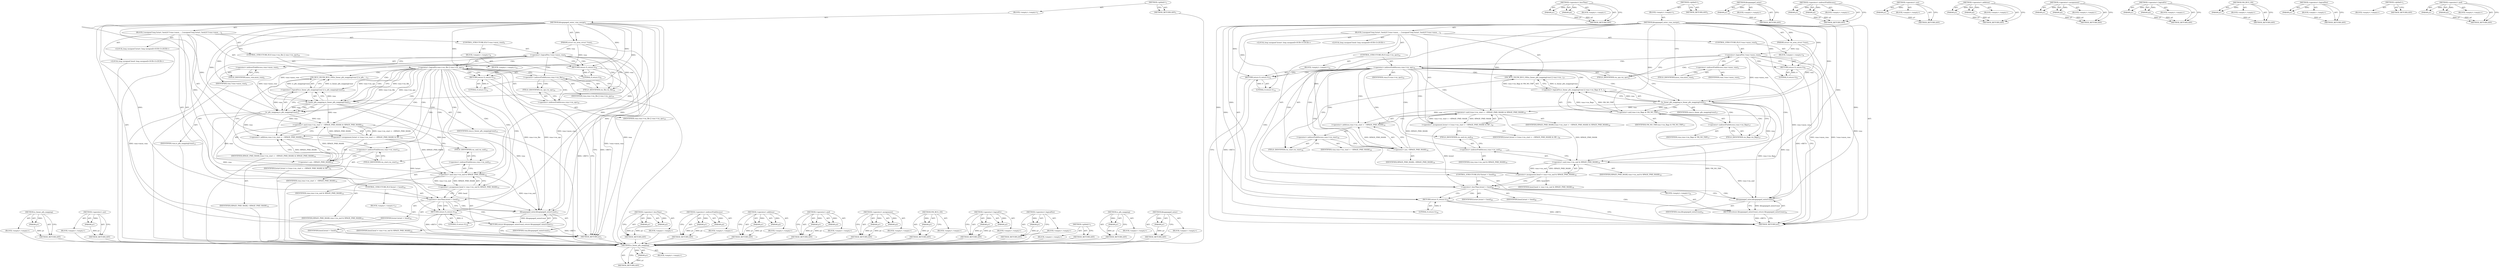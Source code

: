 digraph "&lt;operator&gt;.and" {
vulnerable_104 [label=<(METHOD,is_linear_pfn_mapping)>];
vulnerable_105 [label=<(PARAM,p1)>];
vulnerable_106 [label=<(BLOCK,&lt;empty&gt;,&lt;empty&gt;)>];
vulnerable_107 [label=<(METHOD_RETURN,ANY)>];
vulnerable_127 [label=<(METHOD,&lt;operator&gt;.not)>];
vulnerable_128 [label=<(PARAM,p1)>];
vulnerable_129 [label=<(BLOCK,&lt;empty&gt;,&lt;empty&gt;)>];
vulnerable_130 [label=<(METHOD_RETURN,ANY)>];
vulnerable_6 [label=<(METHOD,&lt;global&gt;)<SUB>1</SUB>>];
vulnerable_7 [label=<(BLOCK,&lt;empty&gt;,&lt;empty&gt;)<SUB>1</SUB>>];
vulnerable_8 [label=<(METHOD,khugepaged_enter_vma_merge)<SUB>1</SUB>>];
vulnerable_9 [label=<(PARAM,struct vm_area_struct *vma)<SUB>1</SUB>>];
vulnerable_10 [label=<(BLOCK,{
	unsigned long hstart, hend;
	if (!vma-&gt;anon_...,{
	unsigned long hstart, hend;
	if (!vma-&gt;anon_...)<SUB>2</SUB>>];
vulnerable_11 [label="<(LOCAL,long unsigned hstart: long unsigned)<SUB>3</SUB>>"];
vulnerable_12 [label="<(LOCAL,long unsigned hend: long unsigned)<SUB>3</SUB>>"];
vulnerable_13 [label=<(CONTROL_STRUCTURE,IF,if (!vma-&gt;anon_vma))<SUB>4</SUB>>];
vulnerable_14 [label=<(&lt;operator&gt;.logicalNot,!vma-&gt;anon_vma)<SUB>4</SUB>>];
vulnerable_15 [label=<(&lt;operator&gt;.indirectFieldAccess,vma-&gt;anon_vma)<SUB>4</SUB>>];
vulnerable_16 [label=<(IDENTIFIER,vma,!vma-&gt;anon_vma)<SUB>4</SUB>>];
vulnerable_17 [label=<(FIELD_IDENTIFIER,anon_vma,anon_vma)<SUB>4</SUB>>];
vulnerable_18 [label=<(BLOCK,&lt;empty&gt;,&lt;empty&gt;)<SUB>9</SUB>>];
vulnerable_19 [label=<(RETURN,return 0;,return 0;)<SUB>9</SUB>>];
vulnerable_20 [label=<(LITERAL,0,return 0;)<SUB>9</SUB>>];
vulnerable_21 [label=<(CONTROL_STRUCTURE,IF,if (vma-&gt;vm_file || vma-&gt;vm_ops))<SUB>10</SUB>>];
vulnerable_22 [label=<(&lt;operator&gt;.logicalOr,vma-&gt;vm_file || vma-&gt;vm_ops)<SUB>10</SUB>>];
vulnerable_23 [label=<(&lt;operator&gt;.indirectFieldAccess,vma-&gt;vm_file)<SUB>10</SUB>>];
vulnerable_24 [label=<(IDENTIFIER,vma,vma-&gt;vm_file || vma-&gt;vm_ops)<SUB>10</SUB>>];
vulnerable_25 [label=<(FIELD_IDENTIFIER,vm_file,vm_file)<SUB>10</SUB>>];
vulnerable_26 [label=<(&lt;operator&gt;.indirectFieldAccess,vma-&gt;vm_ops)<SUB>10</SUB>>];
vulnerable_27 [label=<(IDENTIFIER,vma,vma-&gt;vm_file || vma-&gt;vm_ops)<SUB>10</SUB>>];
vulnerable_28 [label=<(FIELD_IDENTIFIER,vm_ops,vm_ops)<SUB>10</SUB>>];
vulnerable_29 [label=<(BLOCK,&lt;empty&gt;,&lt;empty&gt;)<SUB>12</SUB>>];
vulnerable_30 [label=<(RETURN,return 0;,return 0;)<SUB>12</SUB>>];
vulnerable_31 [label=<(LITERAL,0,return 0;)<SUB>12</SUB>>];
vulnerable_32 [label=<(VM_BUG_ON,VM_BUG_ON(is_linear_pfn_mapping(vma) || is_pfn_...)<SUB>13</SUB>>];
vulnerable_33 [label=<(&lt;operator&gt;.logicalOr,is_linear_pfn_mapping(vma) || is_pfn_mapping(vma))<SUB>13</SUB>>];
vulnerable_34 [label=<(is_linear_pfn_mapping,is_linear_pfn_mapping(vma))<SUB>13</SUB>>];
vulnerable_35 [label=<(IDENTIFIER,vma,is_linear_pfn_mapping(vma))<SUB>13</SUB>>];
vulnerable_36 [label=<(is_pfn_mapping,is_pfn_mapping(vma))<SUB>13</SUB>>];
vulnerable_37 [label=<(IDENTIFIER,vma,is_pfn_mapping(vma))<SUB>13</SUB>>];
vulnerable_38 [label=<(&lt;operator&gt;.assignment,hstart = (vma-&gt;vm_start + ~HPAGE_PMD_MASK) &amp; HP...)<SUB>14</SUB>>];
vulnerable_39 [label=<(IDENTIFIER,hstart,hstart = (vma-&gt;vm_start + ~HPAGE_PMD_MASK) &amp; HP...)<SUB>14</SUB>>];
vulnerable_40 [label=<(&lt;operator&gt;.and,(vma-&gt;vm_start + ~HPAGE_PMD_MASK) &amp; HPAGE_PMD_MASK)<SUB>14</SUB>>];
vulnerable_41 [label=<(&lt;operator&gt;.addition,vma-&gt;vm_start + ~HPAGE_PMD_MASK)<SUB>14</SUB>>];
vulnerable_42 [label=<(&lt;operator&gt;.indirectFieldAccess,vma-&gt;vm_start)<SUB>14</SUB>>];
vulnerable_43 [label=<(IDENTIFIER,vma,vma-&gt;vm_start + ~HPAGE_PMD_MASK)<SUB>14</SUB>>];
vulnerable_44 [label=<(FIELD_IDENTIFIER,vm_start,vm_start)<SUB>14</SUB>>];
vulnerable_45 [label=<(&lt;operator&gt;.not,~HPAGE_PMD_MASK)<SUB>14</SUB>>];
vulnerable_46 [label=<(IDENTIFIER,HPAGE_PMD_MASK,~HPAGE_PMD_MASK)<SUB>14</SUB>>];
vulnerable_47 [label=<(IDENTIFIER,HPAGE_PMD_MASK,(vma-&gt;vm_start + ~HPAGE_PMD_MASK) &amp; HPAGE_PMD_MASK)<SUB>14</SUB>>];
vulnerable_48 [label=<(&lt;operator&gt;.assignment,hend = vma-&gt;vm_end &amp; HPAGE_PMD_MASK)<SUB>15</SUB>>];
vulnerable_49 [label=<(IDENTIFIER,hend,hend = vma-&gt;vm_end &amp; HPAGE_PMD_MASK)<SUB>15</SUB>>];
vulnerable_50 [label=<(&lt;operator&gt;.and,vma-&gt;vm_end &amp; HPAGE_PMD_MASK)<SUB>15</SUB>>];
vulnerable_51 [label=<(&lt;operator&gt;.indirectFieldAccess,vma-&gt;vm_end)<SUB>15</SUB>>];
vulnerable_52 [label=<(IDENTIFIER,vma,vma-&gt;vm_end &amp; HPAGE_PMD_MASK)<SUB>15</SUB>>];
vulnerable_53 [label=<(FIELD_IDENTIFIER,vm_end,vm_end)<SUB>15</SUB>>];
vulnerable_54 [label=<(IDENTIFIER,HPAGE_PMD_MASK,vma-&gt;vm_end &amp; HPAGE_PMD_MASK)<SUB>15</SUB>>];
vulnerable_55 [label=<(CONTROL_STRUCTURE,IF,if (hstart &lt; hend))<SUB>16</SUB>>];
vulnerable_56 [label=<(&lt;operator&gt;.lessThan,hstart &lt; hend)<SUB>16</SUB>>];
vulnerable_57 [label=<(IDENTIFIER,hstart,hstart &lt; hend)<SUB>16</SUB>>];
vulnerable_58 [label=<(IDENTIFIER,hend,hstart &lt; hend)<SUB>16</SUB>>];
vulnerable_59 [label=<(BLOCK,&lt;empty&gt;,&lt;empty&gt;)<SUB>17</SUB>>];
vulnerable_60 [label=<(RETURN,return khugepaged_enter(vma);,return khugepaged_enter(vma);)<SUB>17</SUB>>];
vulnerable_61 [label=<(khugepaged_enter,khugepaged_enter(vma))<SUB>17</SUB>>];
vulnerable_62 [label=<(IDENTIFIER,vma,khugepaged_enter(vma))<SUB>17</SUB>>];
vulnerable_63 [label=<(RETURN,return 0;,return 0;)<SUB>18</SUB>>];
vulnerable_64 [label=<(LITERAL,0,return 0;)<SUB>18</SUB>>];
vulnerable_65 [label=<(METHOD_RETURN,int)<SUB>1</SUB>>];
vulnerable_67 [label=<(METHOD_RETURN,ANY)<SUB>1</SUB>>];
vulnerable_131 [label=<(METHOD,&lt;operator&gt;.lessThan)>];
vulnerable_132 [label=<(PARAM,p1)>];
vulnerable_133 [label=<(PARAM,p2)>];
vulnerable_134 [label=<(BLOCK,&lt;empty&gt;,&lt;empty&gt;)>];
vulnerable_135 [label=<(METHOD_RETURN,ANY)>];
vulnerable_90 [label=<(METHOD,&lt;operator&gt;.indirectFieldAccess)>];
vulnerable_91 [label=<(PARAM,p1)>];
vulnerable_92 [label=<(PARAM,p2)>];
vulnerable_93 [label=<(BLOCK,&lt;empty&gt;,&lt;empty&gt;)>];
vulnerable_94 [label=<(METHOD_RETURN,ANY)>];
vulnerable_122 [label=<(METHOD,&lt;operator&gt;.addition)>];
vulnerable_123 [label=<(PARAM,p1)>];
vulnerable_124 [label=<(PARAM,p2)>];
vulnerable_125 [label=<(BLOCK,&lt;empty&gt;,&lt;empty&gt;)>];
vulnerable_126 [label=<(METHOD_RETURN,ANY)>];
vulnerable_117 [label=<(METHOD,&lt;operator&gt;.and)>];
vulnerable_118 [label=<(PARAM,p1)>];
vulnerable_119 [label=<(PARAM,p2)>];
vulnerable_120 [label=<(BLOCK,&lt;empty&gt;,&lt;empty&gt;)>];
vulnerable_121 [label=<(METHOD_RETURN,ANY)>];
vulnerable_112 [label=<(METHOD,&lt;operator&gt;.assignment)>];
vulnerable_113 [label=<(PARAM,p1)>];
vulnerable_114 [label=<(PARAM,p2)>];
vulnerable_115 [label=<(BLOCK,&lt;empty&gt;,&lt;empty&gt;)>];
vulnerable_116 [label=<(METHOD_RETURN,ANY)>];
vulnerable_100 [label=<(METHOD,VM_BUG_ON)>];
vulnerable_101 [label=<(PARAM,p1)>];
vulnerable_102 [label=<(BLOCK,&lt;empty&gt;,&lt;empty&gt;)>];
vulnerable_103 [label=<(METHOD_RETURN,ANY)>];
vulnerable_95 [label=<(METHOD,&lt;operator&gt;.logicalOr)>];
vulnerable_96 [label=<(PARAM,p1)>];
vulnerable_97 [label=<(PARAM,p2)>];
vulnerable_98 [label=<(BLOCK,&lt;empty&gt;,&lt;empty&gt;)>];
vulnerable_99 [label=<(METHOD_RETURN,ANY)>];
vulnerable_86 [label=<(METHOD,&lt;operator&gt;.logicalNot)>];
vulnerable_87 [label=<(PARAM,p1)>];
vulnerable_88 [label=<(BLOCK,&lt;empty&gt;,&lt;empty&gt;)>];
vulnerable_89 [label=<(METHOD_RETURN,ANY)>];
vulnerable_80 [label=<(METHOD,&lt;global&gt;)<SUB>1</SUB>>];
vulnerable_81 [label=<(BLOCK,&lt;empty&gt;,&lt;empty&gt;)>];
vulnerable_82 [label=<(METHOD_RETURN,ANY)>];
vulnerable_108 [label=<(METHOD,is_pfn_mapping)>];
vulnerable_109 [label=<(PARAM,p1)>];
vulnerable_110 [label=<(BLOCK,&lt;empty&gt;,&lt;empty&gt;)>];
vulnerable_111 [label=<(METHOD_RETURN,ANY)>];
vulnerable_136 [label=<(METHOD,khugepaged_enter)>];
vulnerable_137 [label=<(PARAM,p1)>];
vulnerable_138 [label=<(BLOCK,&lt;empty&gt;,&lt;empty&gt;)>];
vulnerable_139 [label=<(METHOD_RETURN,ANY)>];
fixed_103 [label=<(METHOD,is_linear_pfn_mapping)>];
fixed_104 [label=<(PARAM,p1)>];
fixed_105 [label=<(BLOCK,&lt;empty&gt;,&lt;empty&gt;)>];
fixed_106 [label=<(METHOD_RETURN,ANY)>];
fixed_126 [label=<(METHOD,&lt;operator&gt;.lessThan)>];
fixed_127 [label=<(PARAM,p1)>];
fixed_128 [label=<(PARAM,p2)>];
fixed_129 [label=<(BLOCK,&lt;empty&gt;,&lt;empty&gt;)>];
fixed_130 [label=<(METHOD_RETURN,ANY)>];
fixed_6 [label=<(METHOD,&lt;global&gt;)<SUB>1</SUB>>];
fixed_7 [label=<(BLOCK,&lt;empty&gt;,&lt;empty&gt;)<SUB>1</SUB>>];
fixed_8 [label=<(METHOD,khugepaged_enter_vma_merge)<SUB>1</SUB>>];
fixed_9 [label=<(PARAM,struct vm_area_struct *vma)<SUB>1</SUB>>];
fixed_10 [label=<(BLOCK,{
	unsigned long hstart, hend;
	if (!vma-&gt;anon_...,{
	unsigned long hstart, hend;
	if (!vma-&gt;anon_...)<SUB>2</SUB>>];
fixed_11 [label="<(LOCAL,long unsigned hstart: long unsigned)<SUB>3</SUB>>"];
fixed_12 [label="<(LOCAL,long unsigned hend: long unsigned)<SUB>3</SUB>>"];
fixed_13 [label=<(CONTROL_STRUCTURE,IF,if (!vma-&gt;anon_vma))<SUB>4</SUB>>];
fixed_14 [label=<(&lt;operator&gt;.logicalNot,!vma-&gt;anon_vma)<SUB>4</SUB>>];
fixed_15 [label=<(&lt;operator&gt;.indirectFieldAccess,vma-&gt;anon_vma)<SUB>4</SUB>>];
fixed_16 [label=<(IDENTIFIER,vma,!vma-&gt;anon_vma)<SUB>4</SUB>>];
fixed_17 [label=<(FIELD_IDENTIFIER,anon_vma,anon_vma)<SUB>4</SUB>>];
fixed_18 [label=<(BLOCK,&lt;empty&gt;,&lt;empty&gt;)<SUB>9</SUB>>];
fixed_19 [label=<(RETURN,return 0;,return 0;)<SUB>9</SUB>>];
fixed_20 [label=<(LITERAL,0,return 0;)<SUB>9</SUB>>];
fixed_21 [label=<(CONTROL_STRUCTURE,IF,if (vma-&gt;vm_ops))<SUB>10</SUB>>];
fixed_22 [label=<(&lt;operator&gt;.indirectFieldAccess,vma-&gt;vm_ops)<SUB>10</SUB>>];
fixed_23 [label=<(IDENTIFIER,vma,if (vma-&gt;vm_ops))<SUB>10</SUB>>];
fixed_24 [label=<(FIELD_IDENTIFIER,vm_ops,vm_ops)<SUB>10</SUB>>];
fixed_25 [label=<(BLOCK,&lt;empty&gt;,&lt;empty&gt;)<SUB>12</SUB>>];
fixed_26 [label=<(RETURN,return 0;,return 0;)<SUB>12</SUB>>];
fixed_27 [label=<(LITERAL,0,return 0;)<SUB>12</SUB>>];
fixed_28 [label=<(VM_BUG_ON,VM_BUG_ON(is_linear_pfn_mapping(vma) || vma-&gt;vm...)<SUB>17</SUB>>];
fixed_29 [label=<(&lt;operator&gt;.logicalOr,is_linear_pfn_mapping(vma) || vma-&gt;vm_flags &amp; V...)<SUB>17</SUB>>];
fixed_30 [label=<(is_linear_pfn_mapping,is_linear_pfn_mapping(vma))<SUB>17</SUB>>];
fixed_31 [label=<(IDENTIFIER,vma,is_linear_pfn_mapping(vma))<SUB>17</SUB>>];
fixed_32 [label=<(&lt;operator&gt;.and,vma-&gt;vm_flags &amp; VM_NO_THP)<SUB>17</SUB>>];
fixed_33 [label=<(&lt;operator&gt;.indirectFieldAccess,vma-&gt;vm_flags)<SUB>17</SUB>>];
fixed_34 [label=<(IDENTIFIER,vma,vma-&gt;vm_flags &amp; VM_NO_THP)<SUB>17</SUB>>];
fixed_35 [label=<(FIELD_IDENTIFIER,vm_flags,vm_flags)<SUB>17</SUB>>];
fixed_36 [label=<(IDENTIFIER,VM_NO_THP,vma-&gt;vm_flags &amp; VM_NO_THP)<SUB>17</SUB>>];
fixed_37 [label=<(&lt;operator&gt;.assignment,hstart = (vma-&gt;vm_start + ~HPAGE_PMD_MASK) &amp; HP...)<SUB>18</SUB>>];
fixed_38 [label=<(IDENTIFIER,hstart,hstart = (vma-&gt;vm_start + ~HPAGE_PMD_MASK) &amp; HP...)<SUB>18</SUB>>];
fixed_39 [label=<(&lt;operator&gt;.and,(vma-&gt;vm_start + ~HPAGE_PMD_MASK) &amp; HPAGE_PMD_MASK)<SUB>18</SUB>>];
fixed_40 [label=<(&lt;operator&gt;.addition,vma-&gt;vm_start + ~HPAGE_PMD_MASK)<SUB>18</SUB>>];
fixed_41 [label=<(&lt;operator&gt;.indirectFieldAccess,vma-&gt;vm_start)<SUB>18</SUB>>];
fixed_42 [label=<(IDENTIFIER,vma,vma-&gt;vm_start + ~HPAGE_PMD_MASK)<SUB>18</SUB>>];
fixed_43 [label=<(FIELD_IDENTIFIER,vm_start,vm_start)<SUB>18</SUB>>];
fixed_44 [label=<(&lt;operator&gt;.not,~HPAGE_PMD_MASK)<SUB>18</SUB>>];
fixed_45 [label=<(IDENTIFIER,HPAGE_PMD_MASK,~HPAGE_PMD_MASK)<SUB>18</SUB>>];
fixed_46 [label=<(IDENTIFIER,HPAGE_PMD_MASK,(vma-&gt;vm_start + ~HPAGE_PMD_MASK) &amp; HPAGE_PMD_MASK)<SUB>18</SUB>>];
fixed_47 [label=<(&lt;operator&gt;.assignment,hend = vma-&gt;vm_end &amp; HPAGE_PMD_MASK)<SUB>19</SUB>>];
fixed_48 [label=<(IDENTIFIER,hend,hend = vma-&gt;vm_end &amp; HPAGE_PMD_MASK)<SUB>19</SUB>>];
fixed_49 [label=<(&lt;operator&gt;.and,vma-&gt;vm_end &amp; HPAGE_PMD_MASK)<SUB>19</SUB>>];
fixed_50 [label=<(&lt;operator&gt;.indirectFieldAccess,vma-&gt;vm_end)<SUB>19</SUB>>];
fixed_51 [label=<(IDENTIFIER,vma,vma-&gt;vm_end &amp; HPAGE_PMD_MASK)<SUB>19</SUB>>];
fixed_52 [label=<(FIELD_IDENTIFIER,vm_end,vm_end)<SUB>19</SUB>>];
fixed_53 [label=<(IDENTIFIER,HPAGE_PMD_MASK,vma-&gt;vm_end &amp; HPAGE_PMD_MASK)<SUB>19</SUB>>];
fixed_54 [label=<(CONTROL_STRUCTURE,IF,if (hstart &lt; hend))<SUB>20</SUB>>];
fixed_55 [label=<(&lt;operator&gt;.lessThan,hstart &lt; hend)<SUB>20</SUB>>];
fixed_56 [label=<(IDENTIFIER,hstart,hstart &lt; hend)<SUB>20</SUB>>];
fixed_57 [label=<(IDENTIFIER,hend,hstart &lt; hend)<SUB>20</SUB>>];
fixed_58 [label=<(BLOCK,&lt;empty&gt;,&lt;empty&gt;)<SUB>21</SUB>>];
fixed_59 [label=<(RETURN,return khugepaged_enter(vma);,return khugepaged_enter(vma);)<SUB>21</SUB>>];
fixed_60 [label=<(khugepaged_enter,khugepaged_enter(vma))<SUB>21</SUB>>];
fixed_61 [label=<(IDENTIFIER,vma,khugepaged_enter(vma))<SUB>21</SUB>>];
fixed_62 [label=<(RETURN,return 0;,return 0;)<SUB>22</SUB>>];
fixed_63 [label=<(LITERAL,0,return 0;)<SUB>22</SUB>>];
fixed_64 [label=<(METHOD_RETURN,int)<SUB>1</SUB>>];
fixed_66 [label=<(METHOD_RETURN,ANY)<SUB>1</SUB>>];
fixed_131 [label=<(METHOD,khugepaged_enter)>];
fixed_132 [label=<(PARAM,p1)>];
fixed_133 [label=<(BLOCK,&lt;empty&gt;,&lt;empty&gt;)>];
fixed_134 [label=<(METHOD_RETURN,ANY)>];
fixed_89 [label=<(METHOD,&lt;operator&gt;.indirectFieldAccess)>];
fixed_90 [label=<(PARAM,p1)>];
fixed_91 [label=<(PARAM,p2)>];
fixed_92 [label=<(BLOCK,&lt;empty&gt;,&lt;empty&gt;)>];
fixed_93 [label=<(METHOD_RETURN,ANY)>];
fixed_122 [label=<(METHOD,&lt;operator&gt;.not)>];
fixed_123 [label=<(PARAM,p1)>];
fixed_124 [label=<(BLOCK,&lt;empty&gt;,&lt;empty&gt;)>];
fixed_125 [label=<(METHOD_RETURN,ANY)>];
fixed_117 [label=<(METHOD,&lt;operator&gt;.addition)>];
fixed_118 [label=<(PARAM,p1)>];
fixed_119 [label=<(PARAM,p2)>];
fixed_120 [label=<(BLOCK,&lt;empty&gt;,&lt;empty&gt;)>];
fixed_121 [label=<(METHOD_RETURN,ANY)>];
fixed_112 [label=<(METHOD,&lt;operator&gt;.assignment)>];
fixed_113 [label=<(PARAM,p1)>];
fixed_114 [label=<(PARAM,p2)>];
fixed_115 [label=<(BLOCK,&lt;empty&gt;,&lt;empty&gt;)>];
fixed_116 [label=<(METHOD_RETURN,ANY)>];
fixed_98 [label=<(METHOD,&lt;operator&gt;.logicalOr)>];
fixed_99 [label=<(PARAM,p1)>];
fixed_100 [label=<(PARAM,p2)>];
fixed_101 [label=<(BLOCK,&lt;empty&gt;,&lt;empty&gt;)>];
fixed_102 [label=<(METHOD_RETURN,ANY)>];
fixed_94 [label=<(METHOD,VM_BUG_ON)>];
fixed_95 [label=<(PARAM,p1)>];
fixed_96 [label=<(BLOCK,&lt;empty&gt;,&lt;empty&gt;)>];
fixed_97 [label=<(METHOD_RETURN,ANY)>];
fixed_85 [label=<(METHOD,&lt;operator&gt;.logicalNot)>];
fixed_86 [label=<(PARAM,p1)>];
fixed_87 [label=<(BLOCK,&lt;empty&gt;,&lt;empty&gt;)>];
fixed_88 [label=<(METHOD_RETURN,ANY)>];
fixed_79 [label=<(METHOD,&lt;global&gt;)<SUB>1</SUB>>];
fixed_80 [label=<(BLOCK,&lt;empty&gt;,&lt;empty&gt;)>];
fixed_81 [label=<(METHOD_RETURN,ANY)>];
fixed_107 [label=<(METHOD,&lt;operator&gt;.and)>];
fixed_108 [label=<(PARAM,p1)>];
fixed_109 [label=<(PARAM,p2)>];
fixed_110 [label=<(BLOCK,&lt;empty&gt;,&lt;empty&gt;)>];
fixed_111 [label=<(METHOD_RETURN,ANY)>];
vulnerable_104 -> vulnerable_105  [key=0, label="AST: "];
vulnerable_104 -> vulnerable_105  [key=1, label="DDG: "];
vulnerable_104 -> vulnerable_106  [key=0, label="AST: "];
vulnerable_104 -> vulnerable_107  [key=0, label="AST: "];
vulnerable_104 -> vulnerable_107  [key=1, label="CFG: "];
vulnerable_105 -> vulnerable_107  [key=0, label="DDG: p1"];
vulnerable_106 -> fixed_103  [key=0];
vulnerable_107 -> fixed_103  [key=0];
vulnerable_127 -> vulnerable_128  [key=0, label="AST: "];
vulnerable_127 -> vulnerable_128  [key=1, label="DDG: "];
vulnerable_127 -> vulnerable_129  [key=0, label="AST: "];
vulnerable_127 -> vulnerable_130  [key=0, label="AST: "];
vulnerable_127 -> vulnerable_130  [key=1, label="CFG: "];
vulnerable_128 -> vulnerable_130  [key=0, label="DDG: p1"];
vulnerable_129 -> fixed_103  [key=0];
vulnerable_130 -> fixed_103  [key=0];
vulnerable_6 -> vulnerable_7  [key=0, label="AST: "];
vulnerable_6 -> vulnerable_67  [key=0, label="AST: "];
vulnerable_6 -> vulnerable_67  [key=1, label="CFG: "];
vulnerable_7 -> vulnerable_8  [key=0, label="AST: "];
vulnerable_8 -> vulnerable_9  [key=0, label="AST: "];
vulnerable_8 -> vulnerable_9  [key=1, label="DDG: "];
vulnerable_8 -> vulnerable_10  [key=0, label="AST: "];
vulnerable_8 -> vulnerable_65  [key=0, label="AST: "];
vulnerable_8 -> vulnerable_17  [key=0, label="CFG: "];
vulnerable_8 -> vulnerable_63  [key=0, label="DDG: "];
vulnerable_8 -> vulnerable_64  [key=0, label="DDG: "];
vulnerable_8 -> vulnerable_19  [key=0, label="DDG: "];
vulnerable_8 -> vulnerable_30  [key=0, label="DDG: "];
vulnerable_8 -> vulnerable_40  [key=0, label="DDG: "];
vulnerable_8 -> vulnerable_50  [key=0, label="DDG: "];
vulnerable_8 -> vulnerable_56  [key=0, label="DDG: "];
vulnerable_8 -> vulnerable_20  [key=0, label="DDG: "];
vulnerable_8 -> vulnerable_31  [key=0, label="DDG: "];
vulnerable_8 -> vulnerable_34  [key=0, label="DDG: "];
vulnerable_8 -> vulnerable_36  [key=0, label="DDG: "];
vulnerable_8 -> vulnerable_45  [key=0, label="DDG: "];
vulnerable_8 -> vulnerable_61  [key=0, label="DDG: "];
vulnerable_9 -> vulnerable_65  [key=0, label="DDG: vma"];
vulnerable_9 -> vulnerable_14  [key=0, label="DDG: vma"];
vulnerable_9 -> vulnerable_22  [key=0, label="DDG: vma"];
vulnerable_9 -> vulnerable_34  [key=0, label="DDG: vma"];
vulnerable_10 -> vulnerable_11  [key=0, label="AST: "];
vulnerable_10 -> vulnerable_12  [key=0, label="AST: "];
vulnerable_10 -> vulnerable_13  [key=0, label="AST: "];
vulnerable_10 -> vulnerable_21  [key=0, label="AST: "];
vulnerable_10 -> vulnerable_32  [key=0, label="AST: "];
vulnerable_10 -> vulnerable_38  [key=0, label="AST: "];
vulnerable_10 -> vulnerable_48  [key=0, label="AST: "];
vulnerable_10 -> vulnerable_55  [key=0, label="AST: "];
vulnerable_10 -> vulnerable_63  [key=0, label="AST: "];
vulnerable_11 -> fixed_103  [key=0];
vulnerable_12 -> fixed_103  [key=0];
vulnerable_13 -> vulnerable_14  [key=0, label="AST: "];
vulnerable_13 -> vulnerable_18  [key=0, label="AST: "];
vulnerable_14 -> vulnerable_15  [key=0, label="AST: "];
vulnerable_14 -> vulnerable_19  [key=0, label="CFG: "];
vulnerable_14 -> vulnerable_19  [key=1, label="CDG: "];
vulnerable_14 -> vulnerable_25  [key=0, label="CFG: "];
vulnerable_14 -> vulnerable_25  [key=1, label="CDG: "];
vulnerable_14 -> vulnerable_65  [key=0, label="DDG: vma-&gt;anon_vma"];
vulnerable_14 -> vulnerable_65  [key=1, label="DDG: !vma-&gt;anon_vma"];
vulnerable_14 -> vulnerable_34  [key=0, label="DDG: vma-&gt;anon_vma"];
vulnerable_14 -> vulnerable_36  [key=0, label="DDG: vma-&gt;anon_vma"];
vulnerable_14 -> vulnerable_61  [key=0, label="DDG: vma-&gt;anon_vma"];
vulnerable_14 -> vulnerable_23  [key=0, label="CDG: "];
vulnerable_14 -> vulnerable_22  [key=0, label="CDG: "];
vulnerable_15 -> vulnerable_16  [key=0, label="AST: "];
vulnerable_15 -> vulnerable_17  [key=0, label="AST: "];
vulnerable_15 -> vulnerable_14  [key=0, label="CFG: "];
vulnerable_16 -> fixed_103  [key=0];
vulnerable_17 -> vulnerable_15  [key=0, label="CFG: "];
vulnerable_18 -> vulnerable_19  [key=0, label="AST: "];
vulnerable_19 -> vulnerable_20  [key=0, label="AST: "];
vulnerable_19 -> vulnerable_65  [key=0, label="CFG: "];
vulnerable_19 -> vulnerable_65  [key=1, label="DDG: &lt;RET&gt;"];
vulnerable_20 -> vulnerable_19  [key=0, label="DDG: 0"];
vulnerable_21 -> vulnerable_22  [key=0, label="AST: "];
vulnerable_21 -> vulnerable_29  [key=0, label="AST: "];
vulnerable_22 -> vulnerable_23  [key=0, label="AST: "];
vulnerable_22 -> vulnerable_26  [key=0, label="AST: "];
vulnerable_22 -> vulnerable_30  [key=0, label="CFG: "];
vulnerable_22 -> vulnerable_30  [key=1, label="CDG: "];
vulnerable_22 -> vulnerable_34  [key=0, label="CFG: "];
vulnerable_22 -> vulnerable_34  [key=1, label="DDG: vma-&gt;vm_file"];
vulnerable_22 -> vulnerable_34  [key=2, label="DDG: vma-&gt;vm_ops"];
vulnerable_22 -> vulnerable_34  [key=3, label="CDG: "];
vulnerable_22 -> vulnerable_36  [key=0, label="DDG: vma-&gt;vm_file"];
vulnerable_22 -> vulnerable_36  [key=1, label="DDG: vma-&gt;vm_ops"];
vulnerable_22 -> vulnerable_61  [key=0, label="DDG: vma-&gt;vm_file"];
vulnerable_22 -> vulnerable_61  [key=1, label="DDG: vma-&gt;vm_ops"];
vulnerable_22 -> vulnerable_48  [key=0, label="CDG: "];
vulnerable_22 -> vulnerable_32  [key=0, label="CDG: "];
vulnerable_22 -> vulnerable_33  [key=0, label="CDG: "];
vulnerable_22 -> vulnerable_42  [key=0, label="CDG: "];
vulnerable_22 -> vulnerable_51  [key=0, label="CDG: "];
vulnerable_22 -> vulnerable_53  [key=0, label="CDG: "];
vulnerable_22 -> vulnerable_38  [key=0, label="CDG: "];
vulnerable_22 -> vulnerable_56  [key=0, label="CDG: "];
vulnerable_22 -> vulnerable_41  [key=0, label="CDG: "];
vulnerable_22 -> vulnerable_45  [key=0, label="CDG: "];
vulnerable_22 -> vulnerable_40  [key=0, label="CDG: "];
vulnerable_22 -> vulnerable_50  [key=0, label="CDG: "];
vulnerable_22 -> vulnerable_44  [key=0, label="CDG: "];
vulnerable_23 -> vulnerable_24  [key=0, label="AST: "];
vulnerable_23 -> vulnerable_25  [key=0, label="AST: "];
vulnerable_23 -> vulnerable_22  [key=0, label="CFG: "];
vulnerable_23 -> vulnerable_28  [key=0, label="CFG: "];
vulnerable_23 -> vulnerable_28  [key=1, label="CDG: "];
vulnerable_23 -> vulnerable_26  [key=0, label="CDG: "];
vulnerable_24 -> fixed_103  [key=0];
vulnerable_25 -> vulnerable_23  [key=0, label="CFG: "];
vulnerable_26 -> vulnerable_27  [key=0, label="AST: "];
vulnerable_26 -> vulnerable_28  [key=0, label="AST: "];
vulnerable_26 -> vulnerable_22  [key=0, label="CFG: "];
vulnerable_27 -> fixed_103  [key=0];
vulnerable_28 -> vulnerable_26  [key=0, label="CFG: "];
vulnerable_29 -> vulnerable_30  [key=0, label="AST: "];
vulnerable_30 -> vulnerable_31  [key=0, label="AST: "];
vulnerable_30 -> vulnerable_65  [key=0, label="CFG: "];
vulnerable_30 -> vulnerable_65  [key=1, label="DDG: &lt;RET&gt;"];
vulnerable_31 -> vulnerable_30  [key=0, label="DDG: 0"];
vulnerable_32 -> vulnerable_33  [key=0, label="AST: "];
vulnerable_32 -> vulnerable_44  [key=0, label="CFG: "];
vulnerable_33 -> vulnerable_34  [key=0, label="AST: "];
vulnerable_33 -> vulnerable_36  [key=0, label="AST: "];
vulnerable_33 -> vulnerable_32  [key=0, label="CFG: "];
vulnerable_33 -> vulnerable_32  [key=1, label="DDG: is_linear_pfn_mapping(vma)"];
vulnerable_33 -> vulnerable_32  [key=2, label="DDG: is_pfn_mapping(vma)"];
vulnerable_34 -> vulnerable_35  [key=0, label="AST: "];
vulnerable_34 -> vulnerable_33  [key=0, label="CFG: "];
vulnerable_34 -> vulnerable_33  [key=1, label="DDG: vma"];
vulnerable_34 -> vulnerable_36  [key=0, label="CFG: "];
vulnerable_34 -> vulnerable_36  [key=1, label="DDG: vma"];
vulnerable_34 -> vulnerable_36  [key=2, label="CDG: "];
vulnerable_34 -> vulnerable_40  [key=0, label="DDG: vma"];
vulnerable_34 -> vulnerable_50  [key=0, label="DDG: vma"];
vulnerable_34 -> vulnerable_41  [key=0, label="DDG: vma"];
vulnerable_34 -> vulnerable_61  [key=0, label="DDG: vma"];
vulnerable_35 -> fixed_103  [key=0];
vulnerable_36 -> vulnerable_37  [key=0, label="AST: "];
vulnerable_36 -> vulnerable_33  [key=0, label="CFG: "];
vulnerable_36 -> vulnerable_33  [key=1, label="DDG: vma"];
vulnerable_36 -> vulnerable_40  [key=0, label="DDG: vma"];
vulnerable_36 -> vulnerable_50  [key=0, label="DDG: vma"];
vulnerable_36 -> vulnerable_41  [key=0, label="DDG: vma"];
vulnerable_36 -> vulnerable_61  [key=0, label="DDG: vma"];
vulnerable_37 -> fixed_103  [key=0];
vulnerable_38 -> vulnerable_39  [key=0, label="AST: "];
vulnerable_38 -> vulnerable_40  [key=0, label="AST: "];
vulnerable_38 -> vulnerable_53  [key=0, label="CFG: "];
vulnerable_38 -> vulnerable_56  [key=0, label="DDG: hstart"];
vulnerable_39 -> fixed_103  [key=0];
vulnerable_40 -> vulnerable_41  [key=0, label="AST: "];
vulnerable_40 -> vulnerable_47  [key=0, label="AST: "];
vulnerable_40 -> vulnerable_38  [key=0, label="CFG: "];
vulnerable_40 -> vulnerable_38  [key=1, label="DDG: vma-&gt;vm_start + ~HPAGE_PMD_MASK"];
vulnerable_40 -> vulnerable_38  [key=2, label="DDG: HPAGE_PMD_MASK"];
vulnerable_40 -> vulnerable_50  [key=0, label="DDG: HPAGE_PMD_MASK"];
vulnerable_41 -> vulnerable_42  [key=0, label="AST: "];
vulnerable_41 -> vulnerable_45  [key=0, label="AST: "];
vulnerable_41 -> vulnerable_40  [key=0, label="CFG: "];
vulnerable_42 -> vulnerable_43  [key=0, label="AST: "];
vulnerable_42 -> vulnerable_44  [key=0, label="AST: "];
vulnerable_42 -> vulnerable_45  [key=0, label="CFG: "];
vulnerable_43 -> fixed_103  [key=0];
vulnerable_44 -> vulnerable_42  [key=0, label="CFG: "];
vulnerable_45 -> vulnerable_46  [key=0, label="AST: "];
vulnerable_45 -> vulnerable_41  [key=0, label="CFG: "];
vulnerable_45 -> vulnerable_41  [key=1, label="DDG: HPAGE_PMD_MASK"];
vulnerable_45 -> vulnerable_40  [key=0, label="DDG: HPAGE_PMD_MASK"];
vulnerable_46 -> fixed_103  [key=0];
vulnerable_47 -> fixed_103  [key=0];
vulnerable_48 -> vulnerable_49  [key=0, label="AST: "];
vulnerable_48 -> vulnerable_50  [key=0, label="AST: "];
vulnerable_48 -> vulnerable_56  [key=0, label="CFG: "];
vulnerable_48 -> vulnerable_56  [key=1, label="DDG: hend"];
vulnerable_49 -> fixed_103  [key=0];
vulnerable_50 -> vulnerable_51  [key=0, label="AST: "];
vulnerable_50 -> vulnerable_54  [key=0, label="AST: "];
vulnerable_50 -> vulnerable_48  [key=0, label="CFG: "];
vulnerable_50 -> vulnerable_48  [key=1, label="DDG: vma-&gt;vm_end"];
vulnerable_50 -> vulnerable_48  [key=2, label="DDG: HPAGE_PMD_MASK"];
vulnerable_50 -> vulnerable_61  [key=0, label="DDG: vma-&gt;vm_end"];
vulnerable_51 -> vulnerable_52  [key=0, label="AST: "];
vulnerable_51 -> vulnerable_53  [key=0, label="AST: "];
vulnerable_51 -> vulnerable_50  [key=0, label="CFG: "];
vulnerable_52 -> fixed_103  [key=0];
vulnerable_53 -> vulnerable_51  [key=0, label="CFG: "];
vulnerable_54 -> fixed_103  [key=0];
vulnerable_55 -> vulnerable_56  [key=0, label="AST: "];
vulnerable_55 -> vulnerable_59  [key=0, label="AST: "];
vulnerable_56 -> vulnerable_57  [key=0, label="AST: "];
vulnerable_56 -> vulnerable_58  [key=0, label="AST: "];
vulnerable_56 -> vulnerable_61  [key=0, label="CFG: "];
vulnerable_56 -> vulnerable_61  [key=1, label="CDG: "];
vulnerable_56 -> vulnerable_63  [key=0, label="CFG: "];
vulnerable_56 -> vulnerable_63  [key=1, label="CDG: "];
vulnerable_56 -> vulnerable_60  [key=0, label="CDG: "];
vulnerable_57 -> fixed_103  [key=0];
vulnerable_58 -> fixed_103  [key=0];
vulnerable_59 -> vulnerable_60  [key=0, label="AST: "];
vulnerable_60 -> vulnerable_61  [key=0, label="AST: "];
vulnerable_60 -> vulnerable_65  [key=0, label="CFG: "];
vulnerable_60 -> vulnerable_65  [key=1, label="DDG: &lt;RET&gt;"];
vulnerable_61 -> vulnerable_62  [key=0, label="AST: "];
vulnerable_61 -> vulnerable_60  [key=0, label="CFG: "];
vulnerable_61 -> vulnerable_60  [key=1, label="DDG: khugepaged_enter(vma)"];
vulnerable_62 -> fixed_103  [key=0];
vulnerable_63 -> vulnerable_64  [key=0, label="AST: "];
vulnerable_63 -> vulnerable_65  [key=0, label="CFG: "];
vulnerable_63 -> vulnerable_65  [key=1, label="DDG: &lt;RET&gt;"];
vulnerable_64 -> vulnerable_63  [key=0, label="DDG: 0"];
vulnerable_65 -> fixed_103  [key=0];
vulnerable_67 -> fixed_103  [key=0];
vulnerable_131 -> vulnerable_132  [key=0, label="AST: "];
vulnerable_131 -> vulnerable_132  [key=1, label="DDG: "];
vulnerable_131 -> vulnerable_134  [key=0, label="AST: "];
vulnerable_131 -> vulnerable_133  [key=0, label="AST: "];
vulnerable_131 -> vulnerable_133  [key=1, label="DDG: "];
vulnerable_131 -> vulnerable_135  [key=0, label="AST: "];
vulnerable_131 -> vulnerable_135  [key=1, label="CFG: "];
vulnerable_132 -> vulnerable_135  [key=0, label="DDG: p1"];
vulnerable_133 -> vulnerable_135  [key=0, label="DDG: p2"];
vulnerable_134 -> fixed_103  [key=0];
vulnerable_135 -> fixed_103  [key=0];
vulnerable_90 -> vulnerable_91  [key=0, label="AST: "];
vulnerable_90 -> vulnerable_91  [key=1, label="DDG: "];
vulnerable_90 -> vulnerable_93  [key=0, label="AST: "];
vulnerable_90 -> vulnerable_92  [key=0, label="AST: "];
vulnerable_90 -> vulnerable_92  [key=1, label="DDG: "];
vulnerable_90 -> vulnerable_94  [key=0, label="AST: "];
vulnerable_90 -> vulnerable_94  [key=1, label="CFG: "];
vulnerable_91 -> vulnerable_94  [key=0, label="DDG: p1"];
vulnerable_92 -> vulnerable_94  [key=0, label="DDG: p2"];
vulnerable_93 -> fixed_103  [key=0];
vulnerable_94 -> fixed_103  [key=0];
vulnerable_122 -> vulnerable_123  [key=0, label="AST: "];
vulnerable_122 -> vulnerable_123  [key=1, label="DDG: "];
vulnerable_122 -> vulnerable_125  [key=0, label="AST: "];
vulnerable_122 -> vulnerable_124  [key=0, label="AST: "];
vulnerable_122 -> vulnerable_124  [key=1, label="DDG: "];
vulnerable_122 -> vulnerable_126  [key=0, label="AST: "];
vulnerable_122 -> vulnerable_126  [key=1, label="CFG: "];
vulnerable_123 -> vulnerable_126  [key=0, label="DDG: p1"];
vulnerable_124 -> vulnerable_126  [key=0, label="DDG: p2"];
vulnerable_125 -> fixed_103  [key=0];
vulnerable_126 -> fixed_103  [key=0];
vulnerable_117 -> vulnerable_118  [key=0, label="AST: "];
vulnerable_117 -> vulnerable_118  [key=1, label="DDG: "];
vulnerable_117 -> vulnerable_120  [key=0, label="AST: "];
vulnerable_117 -> vulnerable_119  [key=0, label="AST: "];
vulnerable_117 -> vulnerable_119  [key=1, label="DDG: "];
vulnerable_117 -> vulnerable_121  [key=0, label="AST: "];
vulnerable_117 -> vulnerable_121  [key=1, label="CFG: "];
vulnerable_118 -> vulnerable_121  [key=0, label="DDG: p1"];
vulnerable_119 -> vulnerable_121  [key=0, label="DDG: p2"];
vulnerable_120 -> fixed_103  [key=0];
vulnerable_121 -> fixed_103  [key=0];
vulnerable_112 -> vulnerable_113  [key=0, label="AST: "];
vulnerable_112 -> vulnerable_113  [key=1, label="DDG: "];
vulnerable_112 -> vulnerable_115  [key=0, label="AST: "];
vulnerable_112 -> vulnerable_114  [key=0, label="AST: "];
vulnerable_112 -> vulnerable_114  [key=1, label="DDG: "];
vulnerable_112 -> vulnerable_116  [key=0, label="AST: "];
vulnerable_112 -> vulnerable_116  [key=1, label="CFG: "];
vulnerable_113 -> vulnerable_116  [key=0, label="DDG: p1"];
vulnerable_114 -> vulnerable_116  [key=0, label="DDG: p2"];
vulnerable_115 -> fixed_103  [key=0];
vulnerable_116 -> fixed_103  [key=0];
vulnerable_100 -> vulnerable_101  [key=0, label="AST: "];
vulnerable_100 -> vulnerable_101  [key=1, label="DDG: "];
vulnerable_100 -> vulnerable_102  [key=0, label="AST: "];
vulnerable_100 -> vulnerable_103  [key=0, label="AST: "];
vulnerable_100 -> vulnerable_103  [key=1, label="CFG: "];
vulnerable_101 -> vulnerable_103  [key=0, label="DDG: p1"];
vulnerable_102 -> fixed_103  [key=0];
vulnerable_103 -> fixed_103  [key=0];
vulnerable_95 -> vulnerable_96  [key=0, label="AST: "];
vulnerable_95 -> vulnerable_96  [key=1, label="DDG: "];
vulnerable_95 -> vulnerable_98  [key=0, label="AST: "];
vulnerable_95 -> vulnerable_97  [key=0, label="AST: "];
vulnerable_95 -> vulnerable_97  [key=1, label="DDG: "];
vulnerable_95 -> vulnerable_99  [key=0, label="AST: "];
vulnerable_95 -> vulnerable_99  [key=1, label="CFG: "];
vulnerable_96 -> vulnerable_99  [key=0, label="DDG: p1"];
vulnerable_97 -> vulnerable_99  [key=0, label="DDG: p2"];
vulnerable_98 -> fixed_103  [key=0];
vulnerable_99 -> fixed_103  [key=0];
vulnerable_86 -> vulnerable_87  [key=0, label="AST: "];
vulnerable_86 -> vulnerable_87  [key=1, label="DDG: "];
vulnerable_86 -> vulnerable_88  [key=0, label="AST: "];
vulnerable_86 -> vulnerable_89  [key=0, label="AST: "];
vulnerable_86 -> vulnerable_89  [key=1, label="CFG: "];
vulnerable_87 -> vulnerable_89  [key=0, label="DDG: p1"];
vulnerable_88 -> fixed_103  [key=0];
vulnerable_89 -> fixed_103  [key=0];
vulnerable_80 -> vulnerable_81  [key=0, label="AST: "];
vulnerable_80 -> vulnerable_82  [key=0, label="AST: "];
vulnerable_80 -> vulnerable_82  [key=1, label="CFG: "];
vulnerable_81 -> fixed_103  [key=0];
vulnerable_82 -> fixed_103  [key=0];
vulnerable_108 -> vulnerable_109  [key=0, label="AST: "];
vulnerable_108 -> vulnerable_109  [key=1, label="DDG: "];
vulnerable_108 -> vulnerable_110  [key=0, label="AST: "];
vulnerable_108 -> vulnerable_111  [key=0, label="AST: "];
vulnerable_108 -> vulnerable_111  [key=1, label="CFG: "];
vulnerable_109 -> vulnerable_111  [key=0, label="DDG: p1"];
vulnerable_110 -> fixed_103  [key=0];
vulnerable_111 -> fixed_103  [key=0];
vulnerable_136 -> vulnerable_137  [key=0, label="AST: "];
vulnerable_136 -> vulnerable_137  [key=1, label="DDG: "];
vulnerable_136 -> vulnerable_138  [key=0, label="AST: "];
vulnerable_136 -> vulnerable_139  [key=0, label="AST: "];
vulnerable_136 -> vulnerable_139  [key=1, label="CFG: "];
vulnerable_137 -> vulnerable_139  [key=0, label="DDG: p1"];
vulnerable_138 -> fixed_103  [key=0];
vulnerable_139 -> fixed_103  [key=0];
fixed_103 -> fixed_104  [key=0, label="AST: "];
fixed_103 -> fixed_104  [key=1, label="DDG: "];
fixed_103 -> fixed_105  [key=0, label="AST: "];
fixed_103 -> fixed_106  [key=0, label="AST: "];
fixed_103 -> fixed_106  [key=1, label="CFG: "];
fixed_104 -> fixed_106  [key=0, label="DDG: p1"];
fixed_126 -> fixed_127  [key=0, label="AST: "];
fixed_126 -> fixed_127  [key=1, label="DDG: "];
fixed_126 -> fixed_129  [key=0, label="AST: "];
fixed_126 -> fixed_128  [key=0, label="AST: "];
fixed_126 -> fixed_128  [key=1, label="DDG: "];
fixed_126 -> fixed_130  [key=0, label="AST: "];
fixed_126 -> fixed_130  [key=1, label="CFG: "];
fixed_127 -> fixed_130  [key=0, label="DDG: p1"];
fixed_128 -> fixed_130  [key=0, label="DDG: p2"];
fixed_6 -> fixed_7  [key=0, label="AST: "];
fixed_6 -> fixed_66  [key=0, label="AST: "];
fixed_6 -> fixed_66  [key=1, label="CFG: "];
fixed_7 -> fixed_8  [key=0, label="AST: "];
fixed_8 -> fixed_9  [key=0, label="AST: "];
fixed_8 -> fixed_9  [key=1, label="DDG: "];
fixed_8 -> fixed_10  [key=0, label="AST: "];
fixed_8 -> fixed_64  [key=0, label="AST: "];
fixed_8 -> fixed_17  [key=0, label="CFG: "];
fixed_8 -> fixed_62  [key=0, label="DDG: "];
fixed_8 -> fixed_63  [key=0, label="DDG: "];
fixed_8 -> fixed_19  [key=0, label="DDG: "];
fixed_8 -> fixed_26  [key=0, label="DDG: "];
fixed_8 -> fixed_39  [key=0, label="DDG: "];
fixed_8 -> fixed_49  [key=0, label="DDG: "];
fixed_8 -> fixed_55  [key=0, label="DDG: "];
fixed_8 -> fixed_20  [key=0, label="DDG: "];
fixed_8 -> fixed_27  [key=0, label="DDG: "];
fixed_8 -> fixed_30  [key=0, label="DDG: "];
fixed_8 -> fixed_32  [key=0, label="DDG: "];
fixed_8 -> fixed_44  [key=0, label="DDG: "];
fixed_8 -> fixed_60  [key=0, label="DDG: "];
fixed_9 -> fixed_64  [key=0, label="DDG: vma"];
fixed_9 -> fixed_14  [key=0, label="DDG: vma"];
fixed_9 -> fixed_30  [key=0, label="DDG: vma"];
fixed_10 -> fixed_11  [key=0, label="AST: "];
fixed_10 -> fixed_12  [key=0, label="AST: "];
fixed_10 -> fixed_13  [key=0, label="AST: "];
fixed_10 -> fixed_21  [key=0, label="AST: "];
fixed_10 -> fixed_28  [key=0, label="AST: "];
fixed_10 -> fixed_37  [key=0, label="AST: "];
fixed_10 -> fixed_47  [key=0, label="AST: "];
fixed_10 -> fixed_54  [key=0, label="AST: "];
fixed_10 -> fixed_62  [key=0, label="AST: "];
fixed_13 -> fixed_14  [key=0, label="AST: "];
fixed_13 -> fixed_18  [key=0, label="AST: "];
fixed_14 -> fixed_15  [key=0, label="AST: "];
fixed_14 -> fixed_19  [key=0, label="CFG: "];
fixed_14 -> fixed_19  [key=1, label="CDG: "];
fixed_14 -> fixed_24  [key=0, label="CFG: "];
fixed_14 -> fixed_24  [key=1, label="CDG: "];
fixed_14 -> fixed_64  [key=0, label="DDG: vma-&gt;anon_vma"];
fixed_14 -> fixed_64  [key=1, label="DDG: !vma-&gt;anon_vma"];
fixed_14 -> fixed_30  [key=0, label="DDG: vma-&gt;anon_vma"];
fixed_14 -> fixed_60  [key=0, label="DDG: vma-&gt;anon_vma"];
fixed_14 -> fixed_22  [key=0, label="CDG: "];
fixed_15 -> fixed_16  [key=0, label="AST: "];
fixed_15 -> fixed_17  [key=0, label="AST: "];
fixed_15 -> fixed_14  [key=0, label="CFG: "];
fixed_17 -> fixed_15  [key=0, label="CFG: "];
fixed_18 -> fixed_19  [key=0, label="AST: "];
fixed_19 -> fixed_20  [key=0, label="AST: "];
fixed_19 -> fixed_64  [key=0, label="CFG: "];
fixed_19 -> fixed_64  [key=1, label="DDG: &lt;RET&gt;"];
fixed_20 -> fixed_19  [key=0, label="DDG: 0"];
fixed_21 -> fixed_22  [key=0, label="AST: "];
fixed_21 -> fixed_25  [key=0, label="AST: "];
fixed_22 -> fixed_23  [key=0, label="AST: "];
fixed_22 -> fixed_24  [key=0, label="AST: "];
fixed_22 -> fixed_26  [key=0, label="CFG: "];
fixed_22 -> fixed_26  [key=1, label="CDG: "];
fixed_22 -> fixed_30  [key=0, label="CFG: "];
fixed_22 -> fixed_30  [key=1, label="CDG: "];
fixed_22 -> fixed_47  [key=0, label="CDG: "];
fixed_22 -> fixed_49  [key=0, label="CDG: "];
fixed_22 -> fixed_28  [key=0, label="CDG: "];
fixed_22 -> fixed_52  [key=0, label="CDG: "];
fixed_22 -> fixed_37  [key=0, label="CDG: "];
fixed_22 -> fixed_41  [key=0, label="CDG: "];
fixed_22 -> fixed_40  [key=0, label="CDG: "];
fixed_22 -> fixed_29  [key=0, label="CDG: "];
fixed_22 -> fixed_50  [key=0, label="CDG: "];
fixed_22 -> fixed_44  [key=0, label="CDG: "];
fixed_22 -> fixed_55  [key=0, label="CDG: "];
fixed_22 -> fixed_39  [key=0, label="CDG: "];
fixed_22 -> fixed_43  [key=0, label="CDG: "];
fixed_24 -> fixed_22  [key=0, label="CFG: "];
fixed_25 -> fixed_26  [key=0, label="AST: "];
fixed_26 -> fixed_27  [key=0, label="AST: "];
fixed_26 -> fixed_64  [key=0, label="CFG: "];
fixed_26 -> fixed_64  [key=1, label="DDG: &lt;RET&gt;"];
fixed_27 -> fixed_26  [key=0, label="DDG: 0"];
fixed_28 -> fixed_29  [key=0, label="AST: "];
fixed_28 -> fixed_43  [key=0, label="CFG: "];
fixed_29 -> fixed_30  [key=0, label="AST: "];
fixed_29 -> fixed_32  [key=0, label="AST: "];
fixed_29 -> fixed_28  [key=0, label="CFG: "];
fixed_29 -> fixed_28  [key=1, label="DDG: is_linear_pfn_mapping(vma)"];
fixed_29 -> fixed_28  [key=2, label="DDG: vma-&gt;vm_flags &amp; VM_NO_THP"];
fixed_30 -> fixed_31  [key=0, label="AST: "];
fixed_30 -> fixed_29  [key=0, label="CFG: "];
fixed_30 -> fixed_29  [key=1, label="DDG: vma"];
fixed_30 -> fixed_35  [key=0, label="CFG: "];
fixed_30 -> fixed_35  [key=1, label="CDG: "];
fixed_30 -> fixed_39  [key=0, label="DDG: vma"];
fixed_30 -> fixed_49  [key=0, label="DDG: vma"];
fixed_30 -> fixed_32  [key=0, label="DDG: vma"];
fixed_30 -> fixed_32  [key=1, label="CDG: "];
fixed_30 -> fixed_40  [key=0, label="DDG: vma"];
fixed_30 -> fixed_60  [key=0, label="DDG: vma"];
fixed_30 -> fixed_33  [key=0, label="CDG: "];
fixed_32 -> fixed_33  [key=0, label="AST: "];
fixed_32 -> fixed_36  [key=0, label="AST: "];
fixed_32 -> fixed_29  [key=0, label="CFG: "];
fixed_32 -> fixed_29  [key=1, label="DDG: vma-&gt;vm_flags"];
fixed_32 -> fixed_29  [key=2, label="DDG: VM_NO_THP"];
fixed_32 -> fixed_64  [key=0, label="DDG: VM_NO_THP"];
fixed_32 -> fixed_60  [key=0, label="DDG: vma-&gt;vm_flags"];
fixed_33 -> fixed_34  [key=0, label="AST: "];
fixed_33 -> fixed_35  [key=0, label="AST: "];
fixed_33 -> fixed_32  [key=0, label="CFG: "];
fixed_35 -> fixed_33  [key=0, label="CFG: "];
fixed_37 -> fixed_38  [key=0, label="AST: "];
fixed_37 -> fixed_39  [key=0, label="AST: "];
fixed_37 -> fixed_52  [key=0, label="CFG: "];
fixed_37 -> fixed_55  [key=0, label="DDG: hstart"];
fixed_39 -> fixed_40  [key=0, label="AST: "];
fixed_39 -> fixed_46  [key=0, label="AST: "];
fixed_39 -> fixed_37  [key=0, label="CFG: "];
fixed_39 -> fixed_37  [key=1, label="DDG: vma-&gt;vm_start + ~HPAGE_PMD_MASK"];
fixed_39 -> fixed_37  [key=2, label="DDG: HPAGE_PMD_MASK"];
fixed_39 -> fixed_49  [key=0, label="DDG: HPAGE_PMD_MASK"];
fixed_40 -> fixed_41  [key=0, label="AST: "];
fixed_40 -> fixed_44  [key=0, label="AST: "];
fixed_40 -> fixed_39  [key=0, label="CFG: "];
fixed_41 -> fixed_42  [key=0, label="AST: "];
fixed_41 -> fixed_43  [key=0, label="AST: "];
fixed_41 -> fixed_44  [key=0, label="CFG: "];
fixed_43 -> fixed_41  [key=0, label="CFG: "];
fixed_44 -> fixed_45  [key=0, label="AST: "];
fixed_44 -> fixed_40  [key=0, label="CFG: "];
fixed_44 -> fixed_40  [key=1, label="DDG: HPAGE_PMD_MASK"];
fixed_44 -> fixed_39  [key=0, label="DDG: HPAGE_PMD_MASK"];
fixed_47 -> fixed_48  [key=0, label="AST: "];
fixed_47 -> fixed_49  [key=0, label="AST: "];
fixed_47 -> fixed_55  [key=0, label="CFG: "];
fixed_47 -> fixed_55  [key=1, label="DDG: hend"];
fixed_49 -> fixed_50  [key=0, label="AST: "];
fixed_49 -> fixed_53  [key=0, label="AST: "];
fixed_49 -> fixed_47  [key=0, label="CFG: "];
fixed_49 -> fixed_47  [key=1, label="DDG: vma-&gt;vm_end"];
fixed_49 -> fixed_47  [key=2, label="DDG: HPAGE_PMD_MASK"];
fixed_49 -> fixed_60  [key=0, label="DDG: vma-&gt;vm_end"];
fixed_50 -> fixed_51  [key=0, label="AST: "];
fixed_50 -> fixed_52  [key=0, label="AST: "];
fixed_50 -> fixed_49  [key=0, label="CFG: "];
fixed_52 -> fixed_50  [key=0, label="CFG: "];
fixed_54 -> fixed_55  [key=0, label="AST: "];
fixed_54 -> fixed_58  [key=0, label="AST: "];
fixed_55 -> fixed_56  [key=0, label="AST: "];
fixed_55 -> fixed_57  [key=0, label="AST: "];
fixed_55 -> fixed_60  [key=0, label="CFG: "];
fixed_55 -> fixed_60  [key=1, label="CDG: "];
fixed_55 -> fixed_62  [key=0, label="CFG: "];
fixed_55 -> fixed_62  [key=1, label="CDG: "];
fixed_55 -> fixed_59  [key=0, label="CDG: "];
fixed_58 -> fixed_59  [key=0, label="AST: "];
fixed_59 -> fixed_60  [key=0, label="AST: "];
fixed_59 -> fixed_64  [key=0, label="CFG: "];
fixed_59 -> fixed_64  [key=1, label="DDG: &lt;RET&gt;"];
fixed_60 -> fixed_61  [key=0, label="AST: "];
fixed_60 -> fixed_59  [key=0, label="CFG: "];
fixed_60 -> fixed_59  [key=1, label="DDG: khugepaged_enter(vma)"];
fixed_62 -> fixed_63  [key=0, label="AST: "];
fixed_62 -> fixed_64  [key=0, label="CFG: "];
fixed_62 -> fixed_64  [key=1, label="DDG: &lt;RET&gt;"];
fixed_63 -> fixed_62  [key=0, label="DDG: 0"];
fixed_131 -> fixed_132  [key=0, label="AST: "];
fixed_131 -> fixed_132  [key=1, label="DDG: "];
fixed_131 -> fixed_133  [key=0, label="AST: "];
fixed_131 -> fixed_134  [key=0, label="AST: "];
fixed_131 -> fixed_134  [key=1, label="CFG: "];
fixed_132 -> fixed_134  [key=0, label="DDG: p1"];
fixed_89 -> fixed_90  [key=0, label="AST: "];
fixed_89 -> fixed_90  [key=1, label="DDG: "];
fixed_89 -> fixed_92  [key=0, label="AST: "];
fixed_89 -> fixed_91  [key=0, label="AST: "];
fixed_89 -> fixed_91  [key=1, label="DDG: "];
fixed_89 -> fixed_93  [key=0, label="AST: "];
fixed_89 -> fixed_93  [key=1, label="CFG: "];
fixed_90 -> fixed_93  [key=0, label="DDG: p1"];
fixed_91 -> fixed_93  [key=0, label="DDG: p2"];
fixed_122 -> fixed_123  [key=0, label="AST: "];
fixed_122 -> fixed_123  [key=1, label="DDG: "];
fixed_122 -> fixed_124  [key=0, label="AST: "];
fixed_122 -> fixed_125  [key=0, label="AST: "];
fixed_122 -> fixed_125  [key=1, label="CFG: "];
fixed_123 -> fixed_125  [key=0, label="DDG: p1"];
fixed_117 -> fixed_118  [key=0, label="AST: "];
fixed_117 -> fixed_118  [key=1, label="DDG: "];
fixed_117 -> fixed_120  [key=0, label="AST: "];
fixed_117 -> fixed_119  [key=0, label="AST: "];
fixed_117 -> fixed_119  [key=1, label="DDG: "];
fixed_117 -> fixed_121  [key=0, label="AST: "];
fixed_117 -> fixed_121  [key=1, label="CFG: "];
fixed_118 -> fixed_121  [key=0, label="DDG: p1"];
fixed_119 -> fixed_121  [key=0, label="DDG: p2"];
fixed_112 -> fixed_113  [key=0, label="AST: "];
fixed_112 -> fixed_113  [key=1, label="DDG: "];
fixed_112 -> fixed_115  [key=0, label="AST: "];
fixed_112 -> fixed_114  [key=0, label="AST: "];
fixed_112 -> fixed_114  [key=1, label="DDG: "];
fixed_112 -> fixed_116  [key=0, label="AST: "];
fixed_112 -> fixed_116  [key=1, label="CFG: "];
fixed_113 -> fixed_116  [key=0, label="DDG: p1"];
fixed_114 -> fixed_116  [key=0, label="DDG: p2"];
fixed_98 -> fixed_99  [key=0, label="AST: "];
fixed_98 -> fixed_99  [key=1, label="DDG: "];
fixed_98 -> fixed_101  [key=0, label="AST: "];
fixed_98 -> fixed_100  [key=0, label="AST: "];
fixed_98 -> fixed_100  [key=1, label="DDG: "];
fixed_98 -> fixed_102  [key=0, label="AST: "];
fixed_98 -> fixed_102  [key=1, label="CFG: "];
fixed_99 -> fixed_102  [key=0, label="DDG: p1"];
fixed_100 -> fixed_102  [key=0, label="DDG: p2"];
fixed_94 -> fixed_95  [key=0, label="AST: "];
fixed_94 -> fixed_95  [key=1, label="DDG: "];
fixed_94 -> fixed_96  [key=0, label="AST: "];
fixed_94 -> fixed_97  [key=0, label="AST: "];
fixed_94 -> fixed_97  [key=1, label="CFG: "];
fixed_95 -> fixed_97  [key=0, label="DDG: p1"];
fixed_85 -> fixed_86  [key=0, label="AST: "];
fixed_85 -> fixed_86  [key=1, label="DDG: "];
fixed_85 -> fixed_87  [key=0, label="AST: "];
fixed_85 -> fixed_88  [key=0, label="AST: "];
fixed_85 -> fixed_88  [key=1, label="CFG: "];
fixed_86 -> fixed_88  [key=0, label="DDG: p1"];
fixed_79 -> fixed_80  [key=0, label="AST: "];
fixed_79 -> fixed_81  [key=0, label="AST: "];
fixed_79 -> fixed_81  [key=1, label="CFG: "];
fixed_107 -> fixed_108  [key=0, label="AST: "];
fixed_107 -> fixed_108  [key=1, label="DDG: "];
fixed_107 -> fixed_110  [key=0, label="AST: "];
fixed_107 -> fixed_109  [key=0, label="AST: "];
fixed_107 -> fixed_109  [key=1, label="DDG: "];
fixed_107 -> fixed_111  [key=0, label="AST: "];
fixed_107 -> fixed_111  [key=1, label="CFG: "];
fixed_108 -> fixed_111  [key=0, label="DDG: p1"];
fixed_109 -> fixed_111  [key=0, label="DDG: p2"];
}
